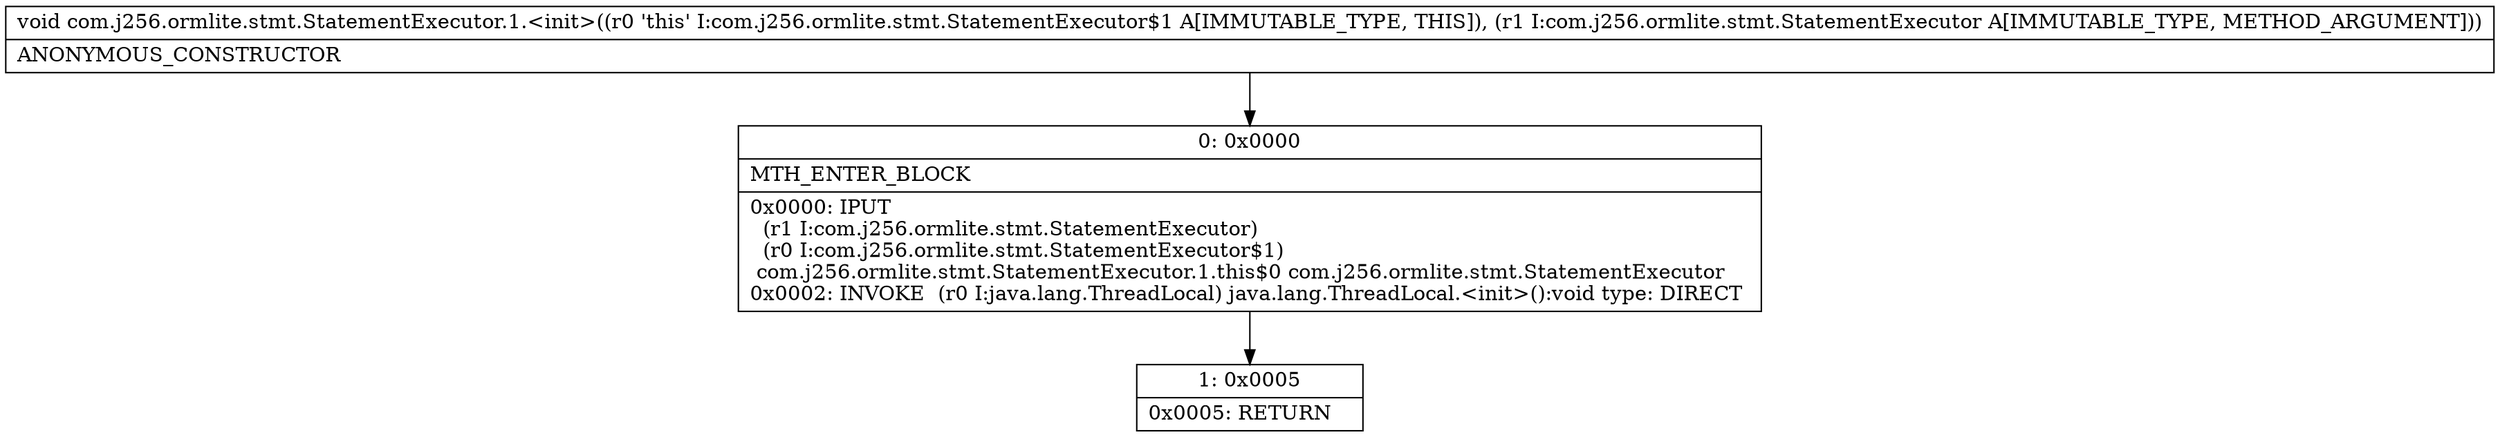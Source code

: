 digraph "CFG forcom.j256.ormlite.stmt.StatementExecutor.1.\<init\>(Lcom\/j256\/ormlite\/stmt\/StatementExecutor;)V" {
Node_0 [shape=record,label="{0\:\ 0x0000|MTH_ENTER_BLOCK\l|0x0000: IPUT  \l  (r1 I:com.j256.ormlite.stmt.StatementExecutor)\l  (r0 I:com.j256.ormlite.stmt.StatementExecutor$1)\l com.j256.ormlite.stmt.StatementExecutor.1.this$0 com.j256.ormlite.stmt.StatementExecutor \l0x0002: INVOKE  (r0 I:java.lang.ThreadLocal) java.lang.ThreadLocal.\<init\>():void type: DIRECT \l}"];
Node_1 [shape=record,label="{1\:\ 0x0005|0x0005: RETURN   \l}"];
MethodNode[shape=record,label="{void com.j256.ormlite.stmt.StatementExecutor.1.\<init\>((r0 'this' I:com.j256.ormlite.stmt.StatementExecutor$1 A[IMMUTABLE_TYPE, THIS]), (r1 I:com.j256.ormlite.stmt.StatementExecutor A[IMMUTABLE_TYPE, METHOD_ARGUMENT]))  | ANONYMOUS_CONSTRUCTOR\l}"];
MethodNode -> Node_0;
Node_0 -> Node_1;
}

